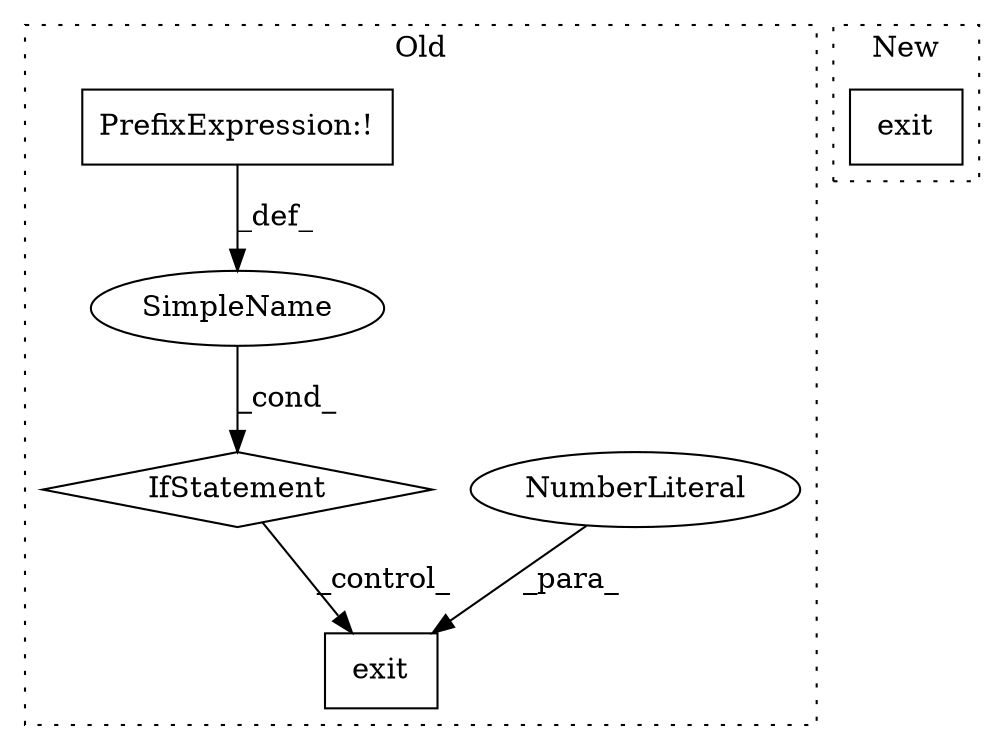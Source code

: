 digraph G {
subgraph cluster0 {
1 [label="exit" a="32" s="2413,2419" l="5,1" shape="box"];
3 [label="NumberLiteral" a="34" s="2418" l="1" shape="ellipse"];
4 [label="IfStatement" a="25" s="2386,2399" l="4,2" shape="diamond"];
5 [label="PrefixExpression:!" a="38" s="2390" l="1" shape="box"];
6 [label="SimpleName" a="42" s="" l="" shape="ellipse"];
label = "Old";
style="dotted";
}
subgraph cluster1 {
2 [label="exit" a="32" s="2402,2423" l="5,1" shape="box"];
label = "New";
style="dotted";
}
3 -> 1 [label="_para_"];
4 -> 1 [label="_control_"];
5 -> 6 [label="_def_"];
6 -> 4 [label="_cond_"];
}